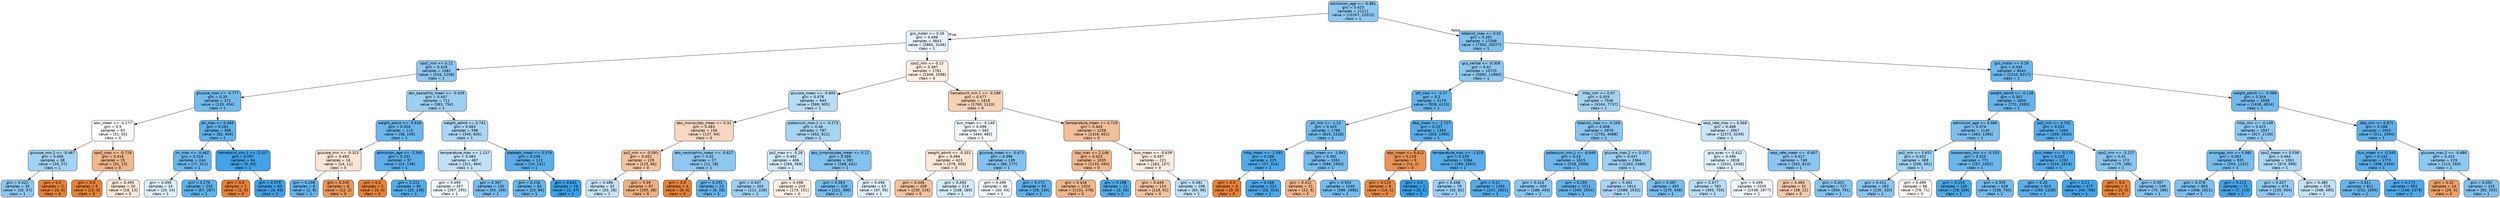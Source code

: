 digraph Tree {
node [shape=box, style="filled, rounded", color="black", fontname="helvetica"] ;
edge [fontname="helvetica"] ;
0 [label="admission_age <= -0.881\ngini = 0.423\nsamples = 21111\nvalue = [10167, 23323]\nclass = 1", fillcolor="#8fc8f0"] ;
1 [label="gcs_motor <= 0.26\ngini = 0.498\nsamples = 3843\nvalue = [2865, 3246]\nclass = 1", fillcolor="#e8f3fc"] ;
0 -> 1 [labeldistance=2.5, labelangle=45, headlabel="True"] ;
2 [label="spo2_min <= 0.12\ngini = 0.419\nsamples = 1082\nvalue = [516, 1208]\nclass = 1", fillcolor="#8ec7f0"] ;
1 -> 2 ;
3 [label="glucose_max <= -0.777\ngini = 0.35\nsamples = 371\nvalue = [133, 454]\nclass = 1", fillcolor="#73baed"] ;
2 -> 3 ;
4 [label="wbc_mean <= -0.277\ngini = 0.5\nsamples = 63\nvalue = [51, 50]\nclass = 0", fillcolor="#fefdfb"] ;
3 -> 4 ;
5 [label="glucose_min.2 <= -0.467\ngini = 0.456\nsamples = 38\nvalue = [20, 37]\nclass = 1", fillcolor="#a4d2f3"] ;
4 -> 5 ;
6 [label="gini = 0.422\nsamples = 35\nvalue = [16, 37]\nclass = 1", fillcolor="#8fc7f0"] ;
5 -> 6 ;
7 [label="gini = 0.0\nsamples = 3\nvalue = [4, 0]\nclass = 0", fillcolor="#e58139"] ;
5 -> 7 ;
8 [label="spo2_max <= -0.718\ngini = 0.416\nsamples = 25\nvalue = [31, 13]\nclass = 0", fillcolor="#f0b68c"] ;
4 -> 8 ;
9 [label="gini = 0.0\nsamples = 5\nvalue = [15, 0]\nclass = 0", fillcolor="#e58139"] ;
8 -> 9 ;
10 [label="gini = 0.495\nsamples = 20\nvalue = [16, 13]\nclass = 0", fillcolor="#fae7da"] ;
8 -> 10 ;
11 [label="ph_max <= 0.464\ngini = 0.281\nsamples = 308\nvalue = [82, 404]\nclass = 1", fillcolor="#61b1ea"] ;
3 -> 11 ;
12 [label="inr_max <= -0.462\ngini = 0.318\nsamples = 244\nvalue = [77, 311]\nclass = 1", fillcolor="#6ab5eb"] ;
11 -> 12 ;
13 [label="gini = 0.496\nsamples = 24\nvalue = [20, 24]\nclass = 1", fillcolor="#deeffb"] ;
12 -> 13 ;
14 [label="gini = 0.276\nsamples = 220\nvalue = [57, 287]\nclass = 1", fillcolor="#60b0ea"] ;
12 -> 14 ;
15 [label="hematocrit_min.1 <= -2.317\ngini = 0.097\nsamples = 64\nvalue = [5, 93]\nclass = 1", fillcolor="#44a2e6"] ;
11 -> 15 ;
16 [label="gini = 0.0\nsamples = 1\nvalue = [1, 0]\nclass = 0", fillcolor="#e58139"] ;
15 -> 16 ;
17 [label="gini = 0.079\nsamples = 63\nvalue = [4, 93]\nclass = 1", fillcolor="#42a1e6"] ;
15 -> 17 ;
18 [label="abs_basophils_mean <= -0.439\ngini = 0.447\nsamples = 711\nvalue = [383, 754]\nclass = 1", fillcolor="#9ecff2"] ;
2 -> 18 ;
19 [label="weight_admit <= -0.928\ngini = 0.324\nsamples = 113\nvalue = [38, 149]\nclass = 1", fillcolor="#6bb6ec"] ;
18 -> 19 ;
20 [label="glucose_min <= -0.322\ngini = 0.493\nsamples = 16\nvalue = [14, 11]\nclass = 0", fillcolor="#f9e4d5"] ;
19 -> 20 ;
21 [label="gini = 0.298\nsamples = 8\nvalue = [2, 9]\nclass = 1", fillcolor="#65b3eb"] ;
20 -> 21 ;
22 [label="gini = 0.245\nsamples = 8\nvalue = [12, 2]\nclass = 0", fillcolor="#e9965a"] ;
20 -> 22 ;
23 [label="admission_age <= -2.595\ngini = 0.252\nsamples = 97\nvalue = [24, 138]\nclass = 1", fillcolor="#5baeea"] ;
19 -> 23 ;
24 [label="gini = 0.0\nsamples = 2\nvalue = [4, 0]\nclass = 0", fillcolor="#e58139"] ;
23 -> 24 ;
25 [label="gini = 0.221\nsamples = 95\nvalue = [20, 138]\nclass = 1", fillcolor="#56abe9"] ;
23 -> 25 ;
26 [label="weight_admit <= 0.741\ngini = 0.463\nsamples = 598\nvalue = [345, 605]\nclass = 1", fillcolor="#aad5f4"] ;
18 -> 26 ;
27 [label="temperature_max <= 1.137\ngini = 0.483\nsamples = 487\nvalue = [321, 464]\nclass = 1", fillcolor="#c2e1f7"] ;
26 -> 27 ;
28 [label="gini = 0.499\nsamples = 357\nvalue = [267, 295]\nclass = 1", fillcolor="#ecf6fd"] ;
27 -> 28 ;
29 [label="gini = 0.367\nsamples = 130\nvalue = [54, 169]\nclass = 1", fillcolor="#78bced"] ;
27 -> 29 ;
30 [label="platelets_mean <= 0.579\ngini = 0.249\nsamples = 111\nvalue = [24, 141]\nclass = 1", fillcolor="#5baee9"] ;
26 -> 30 ;
31 [label="gini = 0.316\nsamples = 82\nvalue = [23, 94]\nclass = 1", fillcolor="#69b5eb"] ;
30 -> 31 ;
32 [label="gini = 0.041\nsamples = 29\nvalue = [1, 47]\nclass = 1", fillcolor="#3d9fe6"] ;
30 -> 32 ;
33 [label="spo2_min <= 0.12\ngini = 0.497\nsamples = 2761\nvalue = [2349, 2038]\nclass = 0", fillcolor="#fceee5"] ;
1 -> 33 ;
34 [label="glucose_mean <= -0.949\ngini = 0.478\nsamples = 943\nvalue = [589, 905]\nclass = 1", fillcolor="#baddf6"] ;
33 -> 34 ;
35 [label="abs_monocytes_mean <= 0.31\ngini = 0.483\nsamples = 156\nvalue = [137, 94]\nclass = 0", fillcolor="#f7d7c1"] ;
34 -> 35 ;
36 [label="po2_min <= -0.583\ngini = 0.452\nsamples = 129\nvalue = [125, 66]\nclass = 0", fillcolor="#f3c4a2"] ;
35 -> 36 ;
37 [label="gini = 0.486\nsamples = 32\nvalue = [20, 28]\nclass = 1", fillcolor="#c6e3f8"] ;
36 -> 37 ;
38 [label="gini = 0.39\nsamples = 97\nvalue = [105, 38]\nclass = 0", fillcolor="#eeaf81"] ;
36 -> 38 ;
39 [label="abs_neutrophils_mean <= -0.627\ngini = 0.42\nsamples = 27\nvalue = [12, 28]\nclass = 1", fillcolor="#8ec7f0"] ;
35 -> 39 ;
40 [label="gini = 0.0\nsamples = 4\nvalue = [6, 0]\nclass = 0", fillcolor="#e58139"] ;
39 -> 40 ;
41 [label="gini = 0.291\nsamples = 23\nvalue = [6, 28]\nclass = 1", fillcolor="#63b2eb"] ;
39 -> 41 ;
42 [label="potassium_max.1 <= -0.273\ngini = 0.46\nsamples = 787\nvalue = [452, 811]\nclass = 1", fillcolor="#a7d4f3"] ;
34 -> 42 ;
43 [label="po2_max <= -0.28\ngini = 0.492\nsamples = 406\nvalue = [284, 369]\nclass = 1", fillcolor="#d1e8f9"] ;
42 -> 43 ;
44 [label="gini = 0.447\nsamples = 203\nvalue = [111, 218]\nclass = 1", fillcolor="#9ecff2"] ;
43 -> 44 ;
45 [label="gini = 0.498\nsamples = 203\nvalue = [173, 151]\nclass = 0", fillcolor="#fcefe6"] ;
43 -> 45 ;
46 [label="abs_lymphocytes_mean <= 0.12\ngini = 0.399\nsamples = 381\nvalue = [168, 442]\nclass = 1", fillcolor="#84c2ef"] ;
42 -> 46 ;
47 [label="gini = 0.363\nsamples = 318\nvalue = [121, 386]\nclass = 1", fillcolor="#77bced"] ;
46 -> 47 ;
48 [label="gini = 0.496\nsamples = 63\nvalue = [47, 56]\nclass = 1", fillcolor="#dfeffb"] ;
46 -> 48 ;
49 [label="hematocrit_min.1 <= -0.186\ngini = 0.477\nsamples = 1818\nvalue = [1760, 1133]\nclass = 0", fillcolor="#f6d2b8"] ;
33 -> 49 ;
50 [label="bun_mean <= -0.149\ngini = 0.499\nsamples = 562\nvalue = [444, 482]\nclass = 1", fillcolor="#eff7fd"] ;
49 -> 50 ;
51 [label="weight_admit <= -0.331\ngini = 0.494\nsamples = 423\nvalue = [378, 305]\nclass = 0", fillcolor="#fae7d9"] ;
50 -> 51 ;
52 [label="gini = 0.446\nsamples = 209\nvalue = [230, 116]\nclass = 0", fillcolor="#f2c19d"] ;
51 -> 52 ;
53 [label="gini = 0.493\nsamples = 214\nvalue = [148, 189]\nclass = 1", fillcolor="#d4eaf9"] ;
51 -> 53 ;
54 [label="glucose_mean <= -0.671\ngini = 0.396\nsamples = 139\nvalue = [66, 177]\nclass = 1", fillcolor="#83c2ef"] ;
50 -> 54 ;
55 [label="gini = 0.499\nsamples = 46\nvalue = [40, 43]\nclass = 1", fillcolor="#f1f8fd"] ;
54 -> 55 ;
56 [label="gini = 0.272\nsamples = 93\nvalue = [26, 134]\nclass = 1", fillcolor="#5fb0ea"] ;
54 -> 56 ;
57 [label="temperature_mean <= 0.719\ngini = 0.443\nsamples = 1256\nvalue = [1316, 651]\nclass = 0", fillcolor="#f2bf9b"] ;
49 -> 57 ;
58 [label="sbp_max <= 2.146\ngini = 0.423\nsamples = 1035\nvalue = [1133, 494]\nclass = 0", fillcolor="#f0b88f"] ;
57 -> 58 ;
59 [label="gini = 0.418\nsamples = 1024\nvalue = [1131, 478]\nclass = 0", fillcolor="#f0b68d"] ;
58 -> 59 ;
60 [label="gini = 0.198\nsamples = 11\nvalue = [2, 16]\nclass = 1", fillcolor="#52a9e8"] ;
58 -> 60 ;
61 [label="bun_mean <= -0.639\ngini = 0.497\nsamples = 221\nvalue = [183, 157]\nclass = 0", fillcolor="#fbede3"] ;
57 -> 61 ;
62 [label="gini = 0.449\nsamples = 115\nvalue = [118, 61]\nclass = 0", fillcolor="#f2c29f"] ;
61 -> 62 ;
63 [label="gini = 0.481\nsamples = 106\nvalue = [65, 96]\nclass = 1", fillcolor="#bfdff7"] ;
61 -> 63 ;
64 [label="totalco2_max <= 0.02\ngini = 0.391\nsamples = 17268\nvalue = [7302, 20077]\nclass = 1", fillcolor="#81c1ee"] ;
0 -> 64 [labeldistance=2.5, labelangle=-45, headlabel="False"] ;
65 [label="gcs_verbal <= -0.308\ngini = 0.42\nsamples = 10725\nvalue = [5092, 11860]\nclass = 1", fillcolor="#8ec7f0"] ;
64 -> 65 ;
66 [label="ptt_max <= -0.27\ngini = 0.3\nsamples = 3179\nvalue = [928, 4123]\nclass = 1", fillcolor="#66b3eb"] ;
65 -> 66 ;
67 [label="ph_min <= -1.13\ngini = 0.343\nsamples = 1786\nvalue = [625, 2218]\nclass = 1", fillcolor="#71b9ec"] ;
66 -> 67 ;
68 [label="mbp_mean <= -2.591\ngini = 0.189\nsamples = 225\nvalue = [37, 314]\nclass = 1", fillcolor="#50a9e8"] ;
67 -> 68 ;
69 [label="gini = 0.0\nsamples = 4\nvalue = [5, 0]\nclass = 0", fillcolor="#e58139"] ;
68 -> 69 ;
70 [label="gini = 0.168\nsamples = 221\nvalue = [32, 314]\nclass = 1", fillcolor="#4da7e8"] ;
68 -> 70 ;
71 [label="spo2_mean <= -1.941\ngini = 0.361\nsamples = 1561\nvalue = [588, 1904]\nclass = 1", fillcolor="#76bbed"] ;
67 -> 71 ;
72 [label="gini = 0.412\nsamples = 21\nvalue = [22, 9]\nclass = 0", fillcolor="#f0b58a"] ;
71 -> 72 ;
73 [label="gini = 0.354\nsamples = 1540\nvalue = [566, 1895]\nclass = 1", fillcolor="#74baed"] ;
71 -> 73 ;
74 [label="dbp_mean <= -2.727\ngini = 0.237\nsamples = 1393\nvalue = [303, 1905]\nclass = 1", fillcolor="#58ade9"] ;
66 -> 74 ;
75 [label="wbc_mean <= 0.612\ngini = 0.219\nsamples = 9\nvalue = [14, 2]\nclass = 0", fillcolor="#e99355"] ;
74 -> 75 ;
76 [label="gini = 0.124\nsamples = 8\nvalue = [14, 1]\nclass = 0", fillcolor="#e78a47"] ;
75 -> 76 ;
77 [label="gini = 0.0\nsamples = 1\nvalue = [0, 1]\nclass = 1", fillcolor="#399de5"] ;
75 -> 77 ;
78 [label="temperature_max <= -1.619\ngini = 0.229\nsamples = 1384\nvalue = [289, 1903]\nclass = 1", fillcolor="#57ace9"] ;
74 -> 78 ;
79 [label="gini = 0.448\nsamples = 79\nvalue = [42, 82]\nclass = 1", fillcolor="#9ecff2"] ;
78 -> 79 ;
80 [label="gini = 0.21\nsamples = 1305\nvalue = [247, 1821]\nclass = 1", fillcolor="#54aae9"] ;
78 -> 80 ;
81 [label="mbp_min <= 0.07\ngini = 0.455\nsamples = 7546\nvalue = [4164, 7737]\nclass = 1", fillcolor="#a4d2f3"] ;
65 -> 81 ;
82 [label="totalco2_max <= -0.205\ngini = 0.408\nsamples = 3979\nvalue = [1791, 4488]\nclass = 1", fillcolor="#88c4ef"] ;
81 -> 82 ;
83 [label="potassium_min.1 <= -0.646\ngini = 0.33\nsamples = 1615\nvalue = [528, 2008]\nclass = 1", fillcolor="#6db7ec"] ;
82 -> 83 ;
84 [label="gini = 0.414\nsamples = 404\nvalue = [188, 454]\nclass = 1", fillcolor="#8bc6f0"] ;
83 -> 84 ;
85 [label="gini = 0.295\nsamples = 1211\nvalue = [340, 1554]\nclass = 1", fillcolor="#64b2eb"] ;
83 -> 85 ;
86 [label="glucose_max.2 <= 0.157\ngini = 0.447\nsamples = 2364\nvalue = [1263, 2480]\nclass = 1", fillcolor="#9ecff2"] ;
82 -> 86 ;
87 [label="gini = 0.461\nsamples = 1914\nvalue = [1088, 1932]\nclass = 1", fillcolor="#a9d4f4"] ;
86 -> 87 ;
88 [label="gini = 0.367\nsamples = 450\nvalue = [175, 548]\nclass = 1", fillcolor="#78bced"] ;
86 -> 88 ;
89 [label="resp_rate_max <= 0.568\ngini = 0.488\nsamples = 3567\nvalue = [2373, 3249]\nclass = 1", fillcolor="#cae5f8"] ;
81 -> 89 ;
90 [label="gcs_eyes <= 0.412\ngini = 0.496\nsamples = 2818\nvalue = [2031, 2436]\nclass = 1", fillcolor="#deeffb"] ;
89 -> 90 ;
91 [label="gini = 0.477\nsamples = 783\nvalue = [493, 759]\nclass = 1", fillcolor="#baddf6"] ;
90 -> 91 ;
92 [label="gini = 0.499\nsamples = 2035\nvalue = [1538, 1677]\nclass = 1", fillcolor="#eff7fd"] ;
90 -> 92 ;
93 [label="resp_rate_mean <= -0.607\ngini = 0.417\nsamples = 749\nvalue = [342, 813]\nclass = 1", fillcolor="#8cc6f0"] ;
89 -> 93 ;
94 [label="gini = 0.464\nsamples = 32\nvalue = [38, 22]\nclass = 0", fillcolor="#f4caac"] ;
93 -> 94 ;
95 [label="gini = 0.401\nsamples = 717\nvalue = [304, 791]\nclass = 1", fillcolor="#85c3ef"] ;
93 -> 95 ;
96 [label="gcs_motor <= 0.26\ngini = 0.334\nsamples = 6543\nvalue = [2210, 8217]\nclass = 1", fillcolor="#6eb7ec"] ;
64 -> 96 ;
97 [label="weight_admit <= -0.128\ngini = 0.302\nsamples = 2604\nvalue = [772, 3393]\nclass = 1", fillcolor="#66b3eb"] ;
96 -> 97 ;
98 [label="admission_age <= 0.086\ngini = 0.374\nsamples = 1140\nvalue = [463, 1393]\nclass = 1", fillcolor="#7bbeee"] ;
97 -> 98 ;
99 [label="po2_min <= 0.652\ngini = 0.452\nsamples = 369\nvalue = [206, 391]\nclass = 1", fillcolor="#a1d1f3"] ;
98 -> 99 ;
100 [label="gini = 0.411\nsamples = 283\nvalue = [130, 320]\nclass = 1", fillcolor="#89c5f0"] ;
99 -> 100 ;
101 [label="gini = 0.499\nsamples = 86\nvalue = [76, 71]\nclass = 0", fillcolor="#fdf7f2"] ;
99 -> 101 ;
102 [label="baseexcess_min <= -0.333\ngini = 0.325\nsamples = 771\nvalue = [257, 1002]\nclass = 1", fillcolor="#6cb6ec"] ;
98 -> 102 ;
103 [label="gini = 0.153\nsamples = 143\nvalue = [19, 209]\nclass = 1", fillcolor="#4ba6e7"] ;
102 -> 103 ;
104 [label="gini = 0.355\nsamples = 628\nvalue = [238, 793]\nclass = 1", fillcolor="#74baed"] ;
102 -> 104 ;
105 [label="po2_min <= 0.702\ngini = 0.232\nsamples = 1464\nvalue = [309, 2000]\nclass = 1", fillcolor="#58ace9"] ;
97 -> 105 ;
106 [label="bun_mean <= -0.174\ngini = 0.202\nsamples = 1292\nvalue = [234, 1814]\nclass = 1", fillcolor="#53aae8"] ;
105 -> 106 ;
107 [label="gini = 0.25\nsamples = 815\nvalue = [190, 1108]\nclass = 1", fillcolor="#5baee9"] ;
106 -> 107 ;
108 [label="gini = 0.11\nsamples = 477\nvalue = [44, 706]\nclass = 1", fillcolor="#45a3e7"] ;
106 -> 108 ;
109 [label="spo2_min <= -3.227\ngini = 0.41\nsamples = 172\nvalue = [75, 186]\nclass = 1", fillcolor="#89c5ef"] ;
105 -> 109 ;
110 [label="gini = 0.0\nsamples = 3\nvalue = [5, 0]\nclass = 0", fillcolor="#e58139"] ;
109 -> 110 ;
111 [label="gini = 0.397\nsamples = 169\nvalue = [70, 186]\nclass = 1", fillcolor="#84c2ef"] ;
109 -> 111 ;
112 [label="weight_admit <= -0.089\ngini = 0.354\nsamples = 3939\nvalue = [1438, 4824]\nclass = 1", fillcolor="#74baed"] ;
96 -> 112 ;
113 [label="mbp_min <= -0.149\ngini = 0.423\nsamples = 1937\nvalue = [927, 2130]\nclass = 1", fillcolor="#8fc8f0"] ;
112 -> 113 ;
114 [label="aniongap_min <= 0.981\ngini = 0.363\nsamples = 935\nvalue = [353, 1131]\nclass = 1", fillcolor="#77bced"] ;
113 -> 114 ;
115 [label="gini = 0.378\nsamples = 863\nvalue = [346, 1021]\nclass = 1", fillcolor="#7cbeee"] ;
114 -> 115 ;
116 [label="gini = 0.112\nsamples = 72\nvalue = [7, 110]\nclass = 1", fillcolor="#46a3e7"] ;
114 -> 116 ;
117 [label="spo2_mean <= 0.038\ngini = 0.464\nsamples = 1002\nvalue = [574, 999]\nclass = 1", fillcolor="#abd5f4"] ;
113 -> 117 ;
118 [label="gini = 0.427\nsamples = 474\nvalue = [226, 504]\nclass = 1", fillcolor="#92c9f1"] ;
117 -> 118 ;
119 [label="gini = 0.485\nsamples = 528\nvalue = [348, 495]\nclass = 1", fillcolor="#c4e2f7"] ;
117 -> 119 ;
120 [label="dbp_min <= 0.871\ngini = 0.268\nsamples = 2002\nvalue = [511, 2694]\nclass = 1", fillcolor="#5fb0ea"] ;
112 -> 120 ;
121 [label="bun_mean <= -0.345\ngini = 0.242\nsamples = 1773\nvalue = [398, 2434]\nclass = 1", fillcolor="#59ade9"] ;
120 -> 121 ;
122 [label="gini = 0.311\nsamples = 821\nvalue = [252, 1055]\nclass = 1", fillcolor="#68b4eb"] ;
121 -> 122 ;
123 [label="gini = 0.173\nsamples = 952\nvalue = [146, 1379]\nclass = 1", fillcolor="#4ea7e8"] ;
121 -> 123 ;
124 [label="glucose_max.2 <= -0.686\ngini = 0.422\nsamples = 229\nvalue = [113, 260]\nclass = 1", fillcolor="#8fc8f0"] ;
120 -> 124 ;
125 [label="gini = 0.32\nsamples = 14\nvalue = [20, 5]\nclass = 0", fillcolor="#eca06a"] ;
124 -> 125 ;
126 [label="gini = 0.392\nsamples = 215\nvalue = [93, 255]\nclass = 1", fillcolor="#81c1ee"] ;
124 -> 126 ;
}